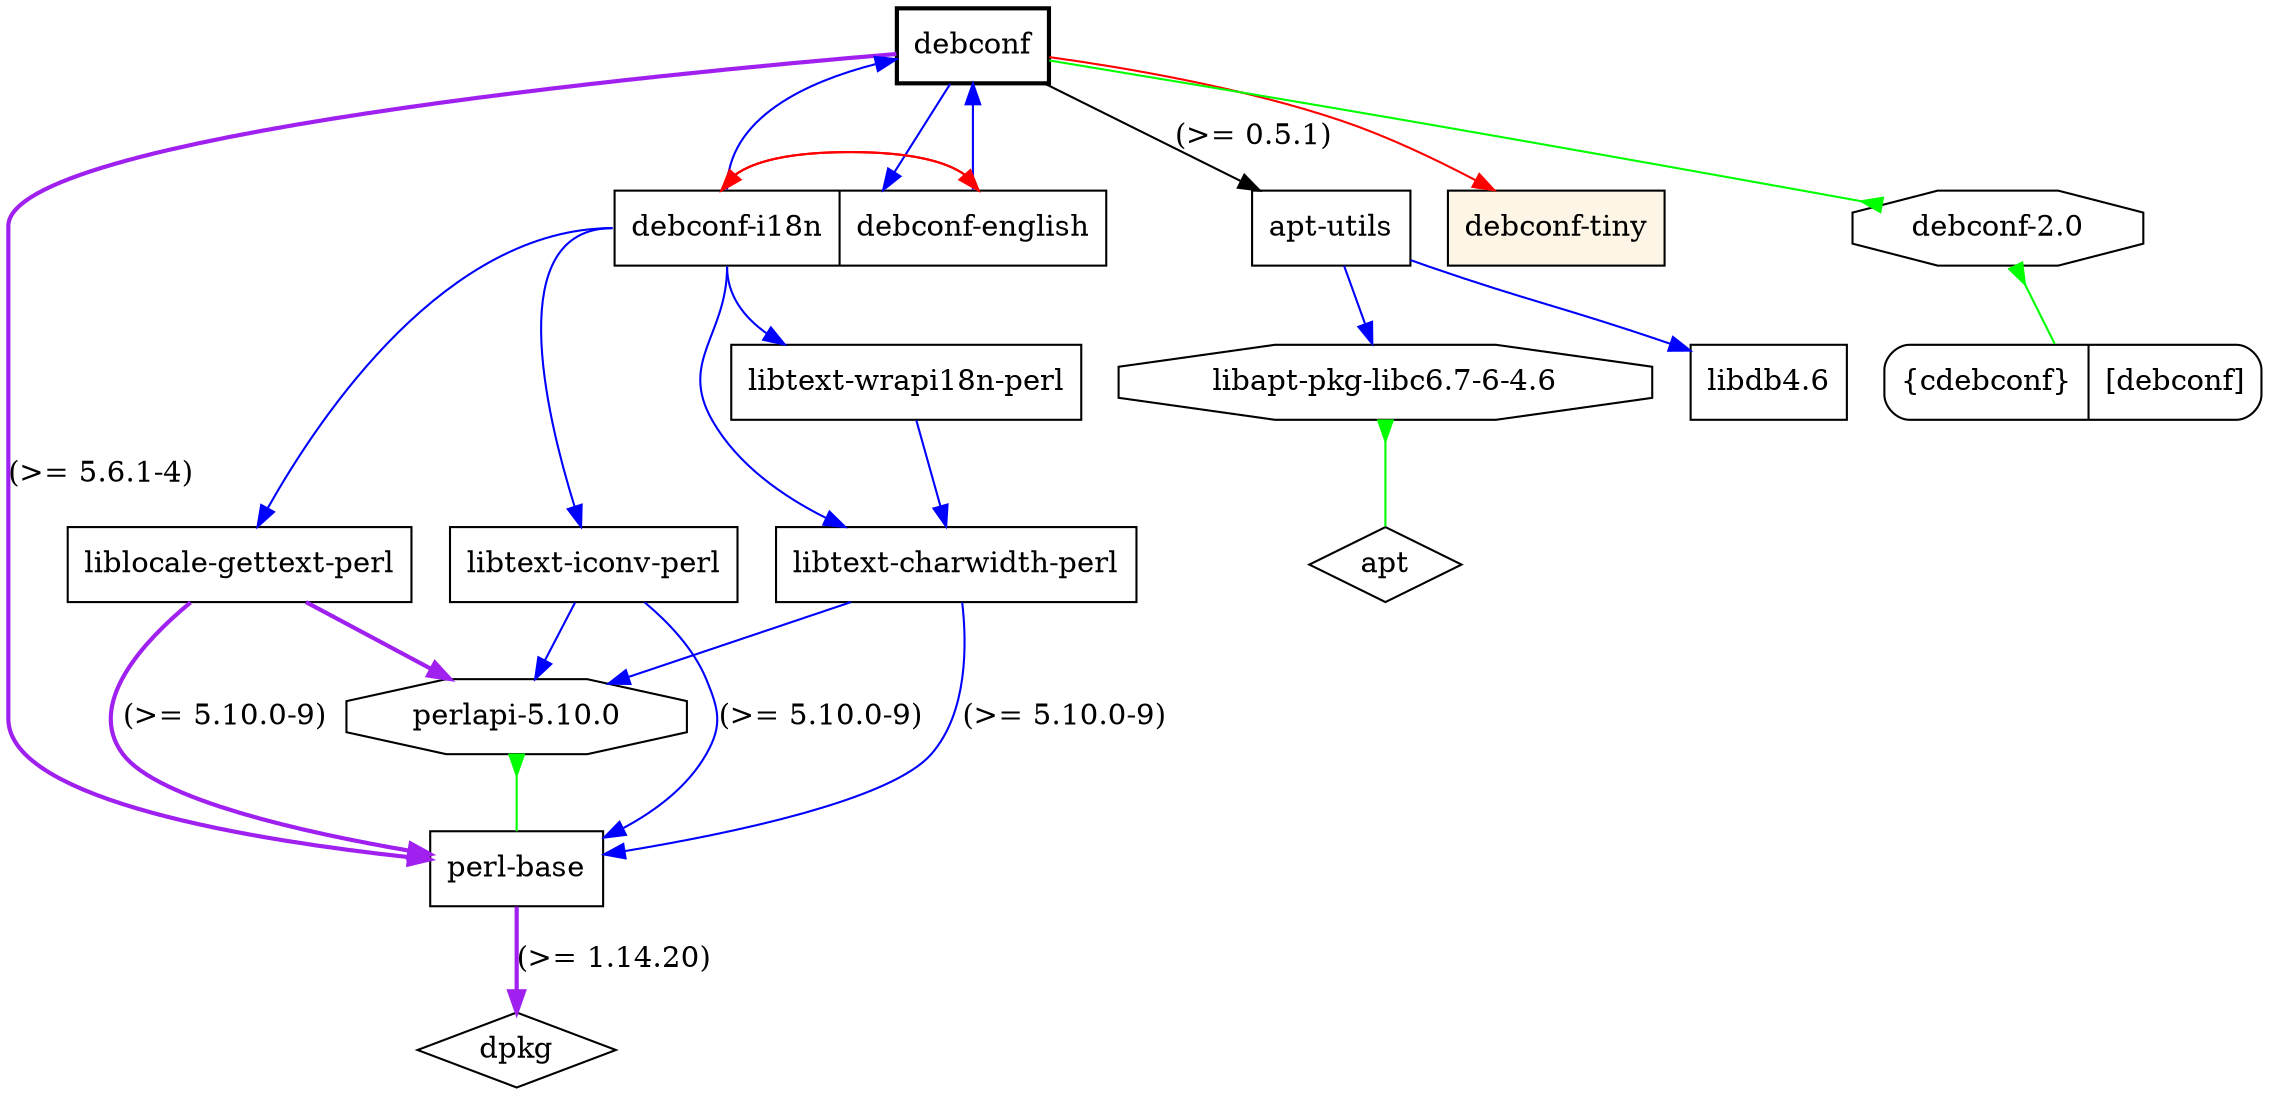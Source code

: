 digraph "debconf" {
	node [shape=box];
	"debconf" -> "perl-base" [color=purple,style=bold,label="(>= 5.6.1-4)"];
	"perl-base" -> "dpkg" [color=purple,style=bold,label="(>= 1.14.20)"];
	"debconf" -> "alt1" [color=blue];
	"alt1":"debconf-i18n" -> "debconf" [color=blue];
	"alt1":"debconf-i18n" -> "liblocale-gettext-perl" [color=blue];
	"liblocale-gettext-perl" -> "perl-base" [color=purple,style=bold,label="(>= 5.10.0-9)"];
	"liblocale-gettext-perl" -> "perlapi-5.10.0" [color=purple,style=bold];
	"perlapi-5.10.0" -> "perl-base" [dir=back,arrowtail=inv,color=green];
	"perlapi-5.10.0" [shape=octagon];
	"alt1":"debconf-i18n" -> "libtext-iconv-perl" [color=blue];
	"libtext-iconv-perl" -> "perl-base" [color=blue,label="(>= 5.10.0-9)"];
	"libtext-iconv-perl" -> "perlapi-5.10.0" [color=blue];
	"alt1":"debconf-i18n" -> "libtext-wrapi18n-perl" [color=blue];
	"libtext-wrapi18n-perl" -> "libtext-charwidth-perl" [color=blue];
	"libtext-charwidth-perl" -> "perl-base" [color=blue,label="(>= 5.10.0-9)"];
	"libtext-charwidth-perl" -> "perlapi-5.10.0" [color=blue];
	"alt1":"debconf-i18n" -> "libtext-charwidth-perl" [color=blue];
	"alt1":"debconf-i18n" -> "alt1":"debconf-english" [color=red];
	"alt1":"debconf-english" -> "debconf" [color=blue];
	"alt1":"debconf-english" -> "alt1":"debconf-i18n" [color=red];
	"debconf" -> "apt-utils" [label="(>= 0.5.1)"];
	"apt-utils" -> "libapt-pkg-libc6.7-6-4.6" [color=blue];
	"libapt-pkg-libc6.7-6-4.6" -> "apt" [dir=back,arrowtail=inv,color=green];
	"libapt-pkg-libc6.7-6-4.6" [shape=octagon];
	"apt-utils" -> "libdb4.6" [color=blue];
	"debconf" -> "debconf-tiny" [color=red];
	"debconf" -> "debconf-2.0" [arrowhead=inv,color=green];
	"debconf-2.0" -> virt1 [dir=back,arrowtail=inv,color=green];
	"debconf-2.0" [shape=octagon];
	"debconf" [style="setlinewidth(2)"]
	"debconf-tiny" [style=filled,fillcolor=oldlace];
	alt1 [
		shape = "record"
		label = "<debconf-i18n> debconf-i18n | <debconf-english> debconf-english"
	]
	virt1 [
		shape = "record"
		style = "rounded"
		label = "<cdebconf> \{cdebconf\} | <debconf> [debconf]"
	]
	"apt" [shape=diamond];
	"dpkg" [shape=diamond];
}
// Excluded dependencies:
// libc6 libgcc1 libstdc++6
